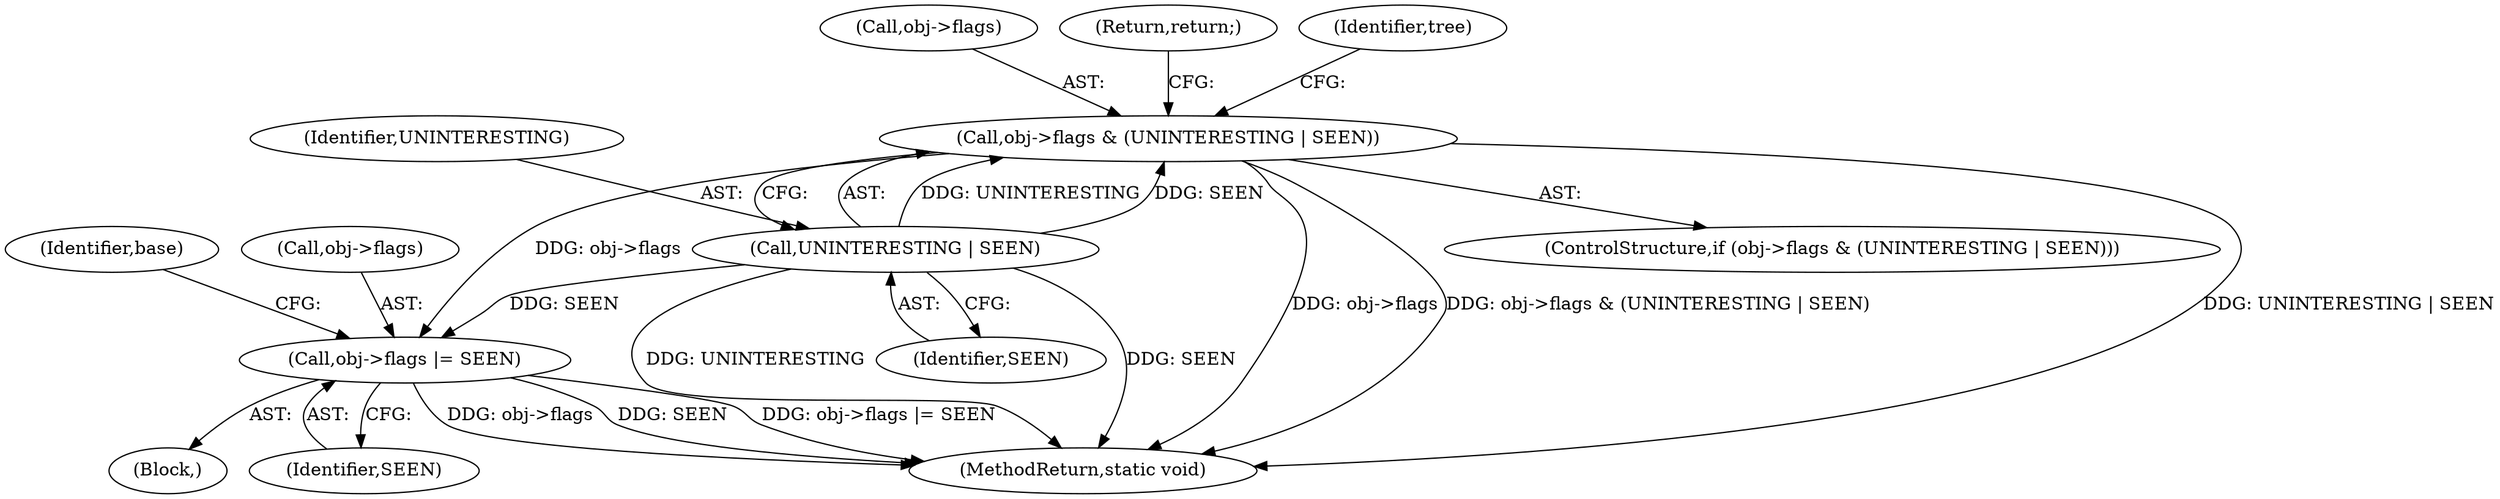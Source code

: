 digraph "0_git_de1e67d0703894cb6ea782e36abb63976ab07e60_4@pointer" {
"1000179" [label="(Call,obj->flags |= SEEN)"];
"1000150" [label="(Call,obj->flags & (UNINTERESTING | SEEN))"];
"1000154" [label="(Call,UNINTERESTING | SEEN)"];
"1000185" [label="(Identifier,base)"];
"1000155" [label="(Identifier,UNINTERESTING)"];
"1000151" [label="(Call,obj->flags)"];
"1000150" [label="(Call,obj->flags & (UNINTERESTING | SEEN))"];
"1000157" [label="(Return,return;)"];
"1000161" [label="(Identifier,tree)"];
"1000156" [label="(Identifier,SEEN)"];
"1000107" [label="(Block,)"];
"1000183" [label="(Identifier,SEEN)"];
"1000296" [label="(MethodReturn,static void)"];
"1000149" [label="(ControlStructure,if (obj->flags & (UNINTERESTING | SEEN)))"];
"1000179" [label="(Call,obj->flags |= SEEN)"];
"1000154" [label="(Call,UNINTERESTING | SEEN)"];
"1000180" [label="(Call,obj->flags)"];
"1000179" -> "1000107"  [label="AST: "];
"1000179" -> "1000183"  [label="CFG: "];
"1000180" -> "1000179"  [label="AST: "];
"1000183" -> "1000179"  [label="AST: "];
"1000185" -> "1000179"  [label="CFG: "];
"1000179" -> "1000296"  [label="DDG: obj->flags |= SEEN"];
"1000179" -> "1000296"  [label="DDG: obj->flags"];
"1000179" -> "1000296"  [label="DDG: SEEN"];
"1000150" -> "1000179"  [label="DDG: obj->flags"];
"1000154" -> "1000179"  [label="DDG: SEEN"];
"1000150" -> "1000149"  [label="AST: "];
"1000150" -> "1000154"  [label="CFG: "];
"1000151" -> "1000150"  [label="AST: "];
"1000154" -> "1000150"  [label="AST: "];
"1000157" -> "1000150"  [label="CFG: "];
"1000161" -> "1000150"  [label="CFG: "];
"1000150" -> "1000296"  [label="DDG: UNINTERESTING | SEEN"];
"1000150" -> "1000296"  [label="DDG: obj->flags"];
"1000150" -> "1000296"  [label="DDG: obj->flags & (UNINTERESTING | SEEN)"];
"1000154" -> "1000150"  [label="DDG: UNINTERESTING"];
"1000154" -> "1000150"  [label="DDG: SEEN"];
"1000154" -> "1000156"  [label="CFG: "];
"1000155" -> "1000154"  [label="AST: "];
"1000156" -> "1000154"  [label="AST: "];
"1000154" -> "1000296"  [label="DDG: UNINTERESTING"];
"1000154" -> "1000296"  [label="DDG: SEEN"];
}
